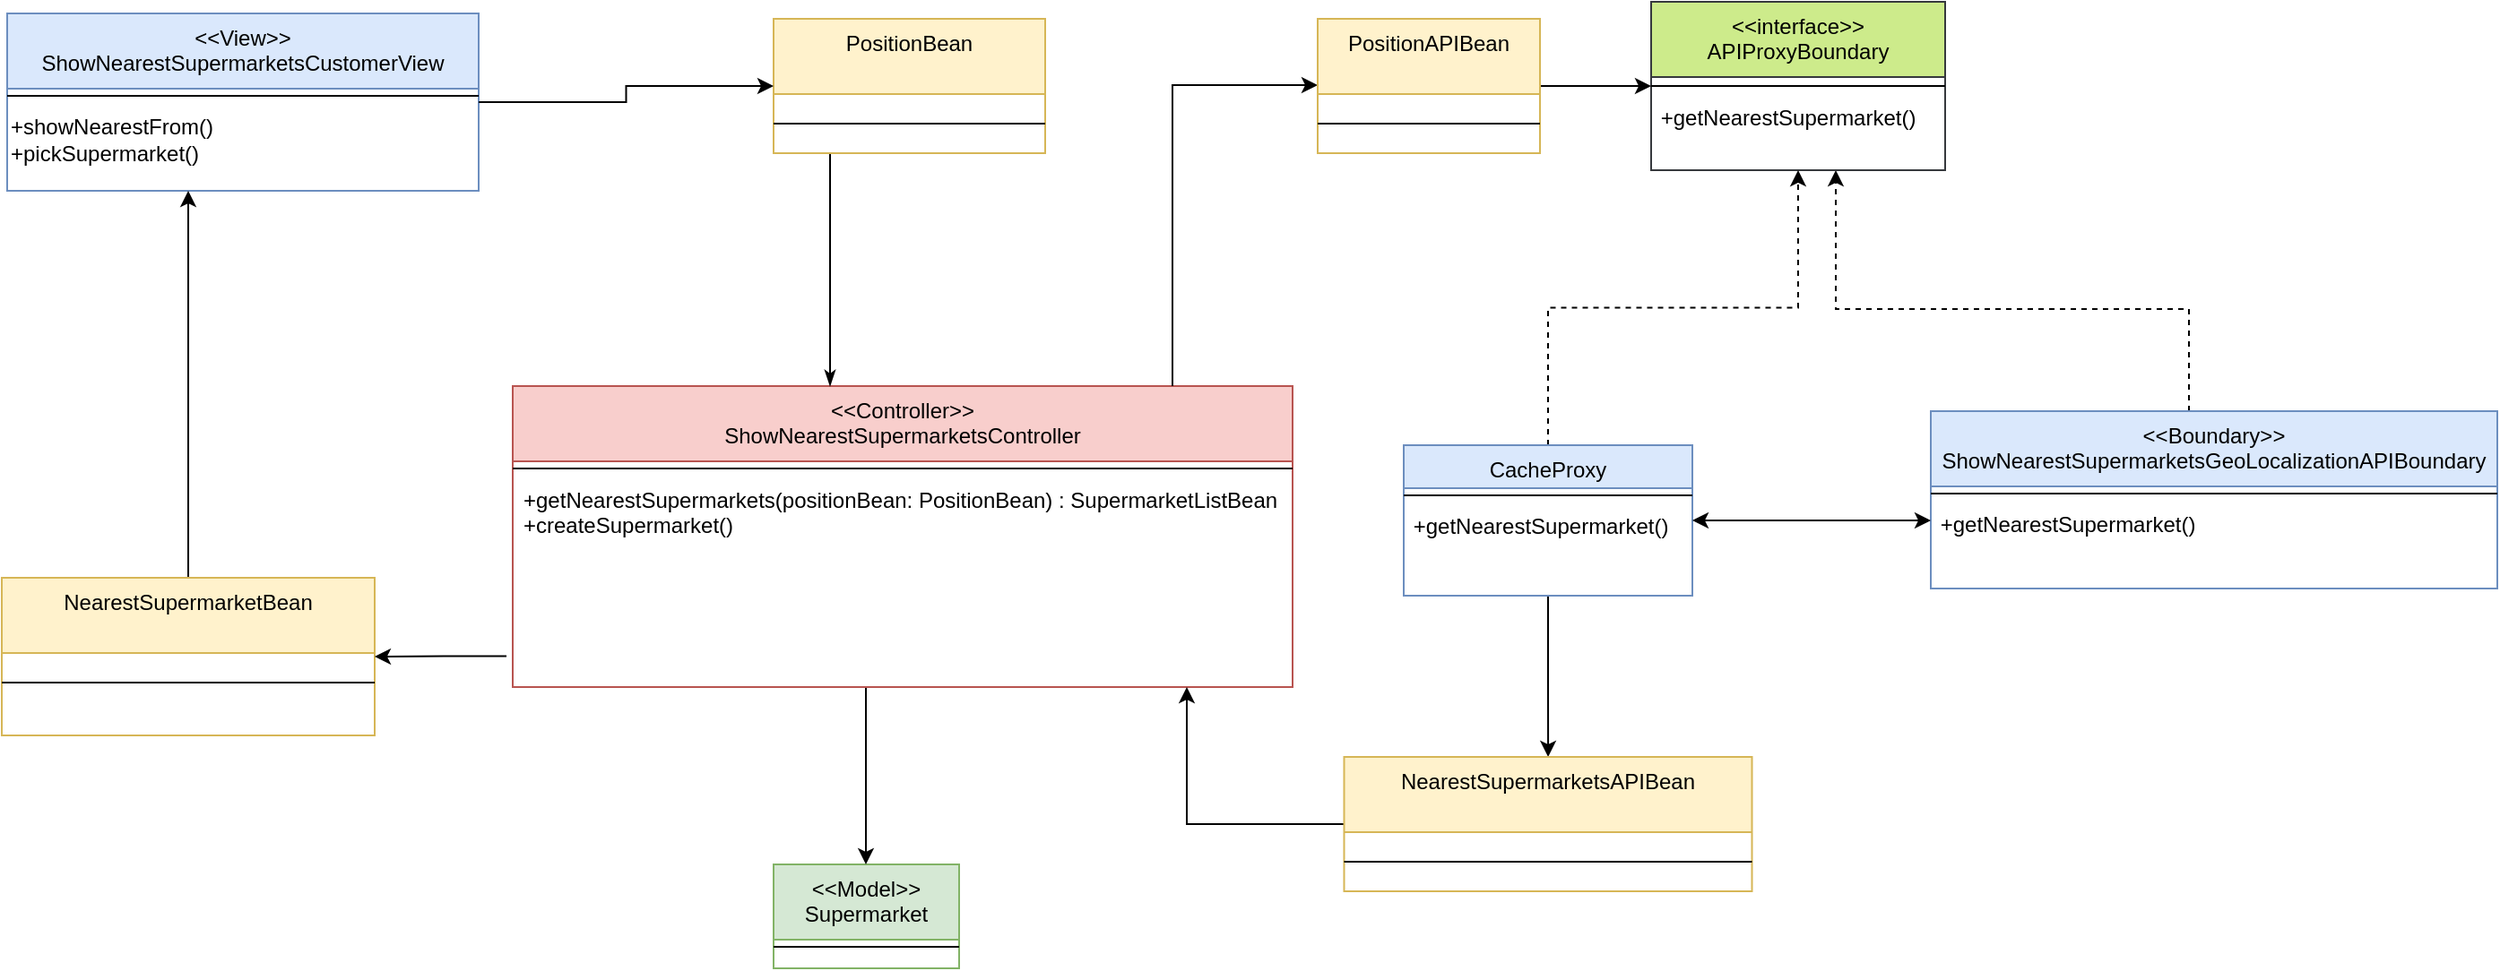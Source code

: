 <mxfile version="20.8.20" type="device"><diagram name="Pagina-1" id="6Y-cl0GUc-jtsLAay81S"><mxGraphModel dx="2607" dy="1285" grid="0" gridSize="10" guides="1" tooltips="1" connect="1" arrows="1" fold="1" page="1" pageScale="1" pageWidth="827" pageHeight="1169" math="0" shadow="0"><root><mxCell id="0"/><mxCell id="1" parent="0"/><mxCell id="IrY-SIXXeuYxtMu-B4cV-27" value="&lt;&lt;Model&gt;&gt;&#10;Supermarket" style="swimlane;fontStyle=0;align=center;verticalAlign=top;childLayout=stackLayout;horizontal=1;startSize=42;horizontalStack=0;resizeParent=1;resizeLast=0;collapsible=1;marginBottom=0;rounded=0;shadow=0;strokeWidth=1;fillColor=#d5e8d4;strokeColor=#82b366;" parent="1" vertex="1"><mxGeometry x="529.5" y="681.5" width="103.5" height="58" as="geometry"><mxRectangle x="554" y="220" width="160" height="26" as="alternateBounds"/></mxGeometry></mxCell><mxCell id="IrY-SIXXeuYxtMu-B4cV-28" value="" style="line;html=1;strokeWidth=1;align=left;verticalAlign=middle;spacingTop=-1;spacingLeft=3;spacingRight=3;rotatable=0;labelPosition=right;points=[];portConstraint=eastwest;" parent="IrY-SIXXeuYxtMu-B4cV-27" vertex="1"><mxGeometry y="42" width="103.5" height="8" as="geometry"/></mxCell><mxCell id="IrY-SIXXeuYxtMu-B4cV-30" style="edgeStyle=orthogonalEdgeStyle;rounded=0;orthogonalLoop=1;jettySize=auto;html=1;" parent="1" source="IrY-SIXXeuYxtMu-B4cV-31" target="IrY-SIXXeuYxtMu-B4cV-27" edge="1"><mxGeometry relative="1" as="geometry"><mxPoint x="603" y="640.5" as="targetPoint"/><Array as="points"><mxPoint x="581" y="608.5"/><mxPoint x="581" y="608.5"/></Array></mxGeometry></mxCell><mxCell id="IrY-SIXXeuYxtMu-B4cV-31" value="&lt;&lt;Controller&gt;&gt;&#10;ShowNearestSupermarketsController&#10;" style="swimlane;fontStyle=0;align=center;verticalAlign=top;childLayout=stackLayout;horizontal=1;startSize=42;horizontalStack=0;resizeParent=1;resizeLast=0;collapsible=1;marginBottom=0;rounded=0;shadow=0;strokeWidth=1;fillColor=#f8cecc;strokeColor=#b85450;" parent="1" vertex="1"><mxGeometry x="384" y="414.5" width="435" height="168" as="geometry"><mxRectangle x="554" y="220" width="160" height="26" as="alternateBounds"/></mxGeometry></mxCell><mxCell id="IrY-SIXXeuYxtMu-B4cV-32" value="" style="line;html=1;strokeWidth=1;align=left;verticalAlign=middle;spacingTop=-1;spacingLeft=3;spacingRight=3;rotatable=0;labelPosition=right;points=[];portConstraint=eastwest;" parent="IrY-SIXXeuYxtMu-B4cV-31" vertex="1"><mxGeometry y="42" width="435" height="8" as="geometry"/></mxCell><mxCell id="IrY-SIXXeuYxtMu-B4cV-33" value="+getNearestSupermarkets(positionBean: PositionBean) : SupermarketListBean&#10;+createSupermarket()&#10;" style="text;align=left;verticalAlign=top;spacingLeft=4;spacingRight=4;overflow=hidden;rotatable=0;points=[[0,0.5],[1,0.5]];portConstraint=eastwest;" parent="IrY-SIXXeuYxtMu-B4cV-31" vertex="1"><mxGeometry y="50" width="435" height="118" as="geometry"/></mxCell><mxCell id="IrY-SIXXeuYxtMu-B4cV-35" value="&lt;&lt;View&gt;&gt;&#10;ShowNearestSupermarketsCustomerView&#10;" style="swimlane;fontStyle=0;align=center;verticalAlign=top;childLayout=stackLayout;horizontal=1;startSize=42;horizontalStack=0;resizeParent=1;resizeLast=0;collapsible=1;marginBottom=0;rounded=0;shadow=0;strokeWidth=1;fillColor=#dae8fc;strokeColor=#6c8ebf;" parent="1" vertex="1"><mxGeometry x="102" y="206.5" width="263" height="99" as="geometry"><mxRectangle x="554" y="220" width="160" height="26" as="alternateBounds"/></mxGeometry></mxCell><mxCell id="IrY-SIXXeuYxtMu-B4cV-36" value="" style="line;html=1;strokeWidth=1;align=left;verticalAlign=middle;spacingTop=-1;spacingLeft=3;spacingRight=3;rotatable=0;labelPosition=right;points=[];portConstraint=eastwest;" parent="IrY-SIXXeuYxtMu-B4cV-35" vertex="1"><mxGeometry y="42" width="263" height="8" as="geometry"/></mxCell><mxCell id="_FdKT0zfWxOemjcUJ1wg-1" value="+showNearestFrom()&lt;br&gt;+pickSupermarket()" style="text;html=1;align=left;verticalAlign=middle;resizable=0;points=[];autosize=1;strokeColor=none;fillColor=none;" parent="IrY-SIXXeuYxtMu-B4cV-35" vertex="1"><mxGeometry y="50" width="263" height="41" as="geometry"/></mxCell><mxCell id="1lsner3HUWXtVwax54Wg-2" style="edgeStyle=orthogonalEdgeStyle;rounded=0;orthogonalLoop=1;jettySize=auto;html=1;dashed=1;" parent="1" source="IrY-SIXXeuYxtMu-B4cV-39" target="_FdKT0zfWxOemjcUJ1wg-2" edge="1"><mxGeometry relative="1" as="geometry"><Array as="points"><mxPoint x="1319" y="371.5"/><mxPoint x="1122" y="371.5"/></Array></mxGeometry></mxCell><mxCell id="IrY-SIXXeuYxtMu-B4cV-39" value="&lt;&lt;Boundary&gt;&gt;&#10;ShowNearestSupermarketsGeoLocalizationAPIBoundary" style="swimlane;fontStyle=0;align=center;verticalAlign=top;childLayout=stackLayout;horizontal=1;startSize=42;horizontalStack=0;resizeParent=1;resizeLast=0;collapsible=1;marginBottom=0;rounded=0;shadow=0;strokeWidth=1;fillColor=#dae8fc;strokeColor=#6c8ebf;" parent="1" vertex="1"><mxGeometry x="1175" y="428.5" width="316" height="99" as="geometry"><mxRectangle x="554" y="220" width="160" height="26" as="alternateBounds"/></mxGeometry></mxCell><mxCell id="IrY-SIXXeuYxtMu-B4cV-40" value="" style="line;html=1;strokeWidth=1;align=left;verticalAlign=middle;spacingTop=-1;spacingLeft=3;spacingRight=3;rotatable=0;labelPosition=right;points=[];portConstraint=eastwest;" parent="IrY-SIXXeuYxtMu-B4cV-39" vertex="1"><mxGeometry y="42" width="316" height="8" as="geometry"/></mxCell><mxCell id="1lsner3HUWXtVwax54Wg-8" value="&amp;nbsp;+getNearestSupermarket()" style="text;html=1;align=left;verticalAlign=middle;resizable=0;points=[];autosize=1;strokeColor=none;fillColor=none;" parent="IrY-SIXXeuYxtMu-B4cV-39" vertex="1"><mxGeometry y="50" width="316" height="26" as="geometry"/></mxCell><mxCell id="qvRvWypgbW5SfPerAb2U-6" style="edgeStyle=orthogonalEdgeStyle;rounded=0;orthogonalLoop=1;jettySize=auto;html=1;endArrow=classic;endFill=1;" parent="1" source="De4IHKTmJcHxHCbctTZf-7" target="IrY-SIXXeuYxtMu-B4cV-35" edge="1"><mxGeometry relative="1" as="geometry"><mxPoint x="233.5" y="303.5" as="targetPoint"/><Array as="points"><mxPoint x="203" y="343.5"/><mxPoint x="203" y="343.5"/></Array></mxGeometry></mxCell><mxCell id="De4IHKTmJcHxHCbctTZf-7" value="NearestSupermarketBean" style="swimlane;fontStyle=0;align=center;verticalAlign=top;childLayout=stackLayout;horizontal=1;startSize=42;horizontalStack=0;resizeParent=1;resizeLast=0;collapsible=1;marginBottom=0;rounded=0;shadow=0;strokeWidth=1;fillColor=#fff2cc;strokeColor=#d6b656;" parent="1" vertex="1"><mxGeometry x="99" y="521.5" width="208" height="88" as="geometry"><mxRectangle x="554" y="220" width="160" height="26" as="alternateBounds"/></mxGeometry></mxCell><mxCell id="De4IHKTmJcHxHCbctTZf-8" value="" style="line;html=1;strokeWidth=1;align=left;verticalAlign=middle;spacingTop=-1;spacingLeft=3;spacingRight=3;rotatable=0;labelPosition=right;points=[];portConstraint=eastwest;" parent="De4IHKTmJcHxHCbctTZf-7" vertex="1"><mxGeometry y="42" width="208" height="33" as="geometry"/></mxCell><mxCell id="De4IHKTmJcHxHCbctTZf-9" style="edgeStyle=orthogonalEdgeStyle;rounded=0;orthogonalLoop=1;jettySize=auto;html=1;startArrow=none;startFill=0;exitX=-0.008;exitY=0.854;exitDx=0;exitDy=0;exitPerimeter=0;" parent="1" source="IrY-SIXXeuYxtMu-B4cV-33" target="De4IHKTmJcHxHCbctTZf-7" edge="1"><mxGeometry relative="1" as="geometry"><Array as="points"/><mxPoint x="360.0" y="267.5" as="sourcePoint"/><mxPoint x="286" y="403.5" as="targetPoint"/></mxGeometry></mxCell><mxCell id="De4IHKTmJcHxHCbctTZf-13" value="" style="edgeStyle=orthogonalEdgeStyle;rounded=0;orthogonalLoop=1;jettySize=auto;html=1;startArrow=none;startFill=0;endArrow=classicThin;endFill=1;" parent="1" source="De4IHKTmJcHxHCbctTZf-11" target="IrY-SIXXeuYxtMu-B4cV-31" edge="1"><mxGeometry relative="1" as="geometry"><Array as="points"><mxPoint x="561" y="388.5"/><mxPoint x="561" y="388.5"/></Array></mxGeometry></mxCell><mxCell id="De4IHKTmJcHxHCbctTZf-11" value="PositionBean" style="swimlane;fontStyle=0;align=center;verticalAlign=top;childLayout=stackLayout;horizontal=1;startSize=42;horizontalStack=0;resizeParent=1;resizeLast=0;collapsible=1;marginBottom=0;rounded=0;shadow=0;strokeWidth=1;fillColor=#fff2cc;strokeColor=#d6b656;" parent="1" vertex="1"><mxGeometry x="529.5" y="209.5" width="151.5" height="75" as="geometry"><mxRectangle x="554" y="220" width="160" height="26" as="alternateBounds"/></mxGeometry></mxCell><mxCell id="De4IHKTmJcHxHCbctTZf-12" value="" style="line;html=1;strokeWidth=1;align=left;verticalAlign=middle;spacingTop=-1;spacingLeft=3;spacingRight=3;rotatable=0;labelPosition=right;points=[];portConstraint=eastwest;" parent="De4IHKTmJcHxHCbctTZf-11" vertex="1"><mxGeometry y="42" width="151.5" height="33" as="geometry"/></mxCell><mxCell id="qvRvWypgbW5SfPerAb2U-5" style="edgeStyle=orthogonalEdgeStyle;rounded=0;orthogonalLoop=1;jettySize=auto;html=1;entryX=0;entryY=0.5;entryDx=0;entryDy=0;endArrow=classic;endFill=1;" parent="1" source="IrY-SIXXeuYxtMu-B4cV-35" target="De4IHKTmJcHxHCbctTZf-11" edge="1"><mxGeometry relative="1" as="geometry"><Array as="points"/><mxPoint x="300" y="247" as="sourcePoint"/></mxGeometry></mxCell><mxCell id="_FdKT0zfWxOemjcUJ1wg-2" value="&lt;&lt;interface&gt;&gt;&#10;APIProxyBoundary" style="swimlane;fontStyle=0;align=center;verticalAlign=top;childLayout=stackLayout;horizontal=1;startSize=42;horizontalStack=0;resizeParent=1;resizeLast=0;collapsible=1;marginBottom=0;rounded=0;shadow=0;strokeWidth=1;fillColor=#cdeb8b;strokeColor=#36393d;" parent="1" vertex="1"><mxGeometry x="1019" y="200" width="164" height="94" as="geometry"><mxRectangle x="554" y="220" width="160" height="26" as="alternateBounds"/></mxGeometry></mxCell><mxCell id="_FdKT0zfWxOemjcUJ1wg-3" value="" style="line;html=1;strokeWidth=1;align=left;verticalAlign=middle;spacingTop=-1;spacingLeft=3;spacingRight=3;rotatable=0;labelPosition=right;points=[];portConstraint=eastwest;" parent="_FdKT0zfWxOemjcUJ1wg-2" vertex="1"><mxGeometry y="42" width="164" height="10" as="geometry"/></mxCell><mxCell id="_FdKT0zfWxOemjcUJ1wg-4" value="&amp;nbsp;+getNearestSupermarket()" style="text;html=1;align=left;verticalAlign=middle;resizable=0;points=[];autosize=1;strokeColor=none;fillColor=none;" parent="_FdKT0zfWxOemjcUJ1wg-2" vertex="1"><mxGeometry y="52" width="164" height="26" as="geometry"/></mxCell><mxCell id="1lsner3HUWXtVwax54Wg-3" style="edgeStyle=orthogonalEdgeStyle;rounded=0;orthogonalLoop=1;jettySize=auto;html=1;dashed=1;" parent="1" source="_FdKT0zfWxOemjcUJ1wg-5" target="_FdKT0zfWxOemjcUJ1wg-2" edge="1"><mxGeometry relative="1" as="geometry"/></mxCell><mxCell id="1lsner3HUWXtVwax54Wg-18" style="edgeStyle=orthogonalEdgeStyle;rounded=0;orthogonalLoop=1;jettySize=auto;html=1;startArrow=none;startFill=0;endArrow=classic;endFill=1;" parent="1" source="_FdKT0zfWxOemjcUJ1wg-5" target="1lsner3HUWXtVwax54Wg-16" edge="1"><mxGeometry relative="1" as="geometry"/></mxCell><mxCell id="_FdKT0zfWxOemjcUJ1wg-5" value="CacheProxy" style="swimlane;fontStyle=0;align=center;verticalAlign=top;childLayout=stackLayout;horizontal=1;startSize=24;horizontalStack=0;resizeParent=1;resizeLast=0;collapsible=1;marginBottom=0;rounded=0;shadow=0;strokeWidth=1;fillColor=#dae8fc;strokeColor=#6c8ebf;" parent="1" vertex="1"><mxGeometry x="881" y="447.5" width="161" height="84" as="geometry"><mxRectangle x="554" y="220" width="160" height="26" as="alternateBounds"/></mxGeometry></mxCell><mxCell id="_FdKT0zfWxOemjcUJ1wg-6" value="" style="line;html=1;strokeWidth=1;align=left;verticalAlign=middle;spacingTop=-1;spacingLeft=3;spacingRight=3;rotatable=0;labelPosition=right;points=[];portConstraint=eastwest;" parent="_FdKT0zfWxOemjcUJ1wg-5" vertex="1"><mxGeometry y="24" width="161" height="8" as="geometry"/></mxCell><mxCell id="1lsner3HUWXtVwax54Wg-5" value="&amp;nbsp;+getNearestSupermarket()" style="text;html=1;align=left;verticalAlign=middle;resizable=0;points=[];autosize=1;strokeColor=none;fillColor=none;" parent="_FdKT0zfWxOemjcUJ1wg-5" vertex="1"><mxGeometry y="32" width="161" height="26" as="geometry"/></mxCell><mxCell id="_FdKT0zfWxOemjcUJ1wg-10" style="edgeStyle=orthogonalEdgeStyle;rounded=0;orthogonalLoop=1;jettySize=auto;html=1;startArrow=classic;startFill=1;" parent="1" source="_FdKT0zfWxOemjcUJ1wg-5" target="IrY-SIXXeuYxtMu-B4cV-39" edge="1"><mxGeometry relative="1" as="geometry"><mxPoint x="1014" y="311.5" as="targetPoint"/><mxPoint x="1104" y="503" as="sourcePoint"/><Array as="points"><mxPoint x="1123" y="489.5"/><mxPoint x="1123" y="489.5"/></Array></mxGeometry></mxCell><mxCell id="_FdKT0zfWxOemjcUJ1wg-11" style="edgeStyle=orthogonalEdgeStyle;rounded=0;orthogonalLoop=1;jettySize=auto;html=1;" parent="1" source="IrY-SIXXeuYxtMu-B4cV-31" target="1lsner3HUWXtVwax54Wg-11" edge="1"><mxGeometry relative="1" as="geometry"><Array as="points"><mxPoint x="752" y="246.5"/><mxPoint x="847" y="246.5"/></Array></mxGeometry></mxCell><mxCell id="1lsner3HUWXtVwax54Wg-13" style="edgeStyle=orthogonalEdgeStyle;rounded=0;orthogonalLoop=1;jettySize=auto;html=1;startArrow=none;startFill=0;endArrow=classic;endFill=1;" parent="1" source="1lsner3HUWXtVwax54Wg-11" target="_FdKT0zfWxOemjcUJ1wg-2" edge="1"><mxGeometry relative="1" as="geometry"/></mxCell><mxCell id="1lsner3HUWXtVwax54Wg-11" value="PositionAPIBean" style="swimlane;fontStyle=0;align=center;verticalAlign=top;childLayout=stackLayout;horizontal=1;startSize=42;horizontalStack=0;resizeParent=1;resizeLast=0;collapsible=1;marginBottom=0;rounded=0;shadow=0;strokeWidth=1;fillColor=#fff2cc;strokeColor=#d6b656;" parent="1" vertex="1"><mxGeometry x="833" y="209.5" width="124" height="75" as="geometry"><mxRectangle x="554" y="220" width="160" height="26" as="alternateBounds"/></mxGeometry></mxCell><mxCell id="1lsner3HUWXtVwax54Wg-12" value="" style="line;html=1;strokeWidth=1;align=left;verticalAlign=middle;spacingTop=-1;spacingLeft=3;spacingRight=3;rotatable=0;labelPosition=right;points=[];portConstraint=eastwest;" parent="1lsner3HUWXtVwax54Wg-11" vertex="1"><mxGeometry y="42" width="124" height="33" as="geometry"/></mxCell><mxCell id="1lsner3HUWXtVwax54Wg-19" style="edgeStyle=orthogonalEdgeStyle;rounded=0;orthogonalLoop=1;jettySize=auto;html=1;startArrow=none;startFill=0;endArrow=classic;endFill=1;" parent="1" source="1lsner3HUWXtVwax54Wg-16" target="IrY-SIXXeuYxtMu-B4cV-31" edge="1"><mxGeometry relative="1" as="geometry"><Array as="points"><mxPoint x="760" y="658.5"/></Array></mxGeometry></mxCell><mxCell id="1lsner3HUWXtVwax54Wg-16" value="NearestSupermarketsAPIBean" style="swimlane;fontStyle=0;align=center;verticalAlign=top;childLayout=stackLayout;horizontal=1;startSize=42;horizontalStack=0;resizeParent=1;resizeLast=0;collapsible=1;marginBottom=0;rounded=0;shadow=0;strokeWidth=1;fillColor=#fff2cc;strokeColor=#d6b656;" parent="1" vertex="1"><mxGeometry x="847.75" y="621.5" width="227.5" height="75" as="geometry"><mxRectangle x="554" y="220" width="160" height="26" as="alternateBounds"/></mxGeometry></mxCell><mxCell id="1lsner3HUWXtVwax54Wg-17" value="" style="line;html=1;strokeWidth=1;align=left;verticalAlign=middle;spacingTop=-1;spacingLeft=3;spacingRight=3;rotatable=0;labelPosition=right;points=[];portConstraint=eastwest;" parent="1lsner3HUWXtVwax54Wg-16" vertex="1"><mxGeometry y="42" width="227.5" height="33" as="geometry"/></mxCell></root></mxGraphModel></diagram></mxfile>